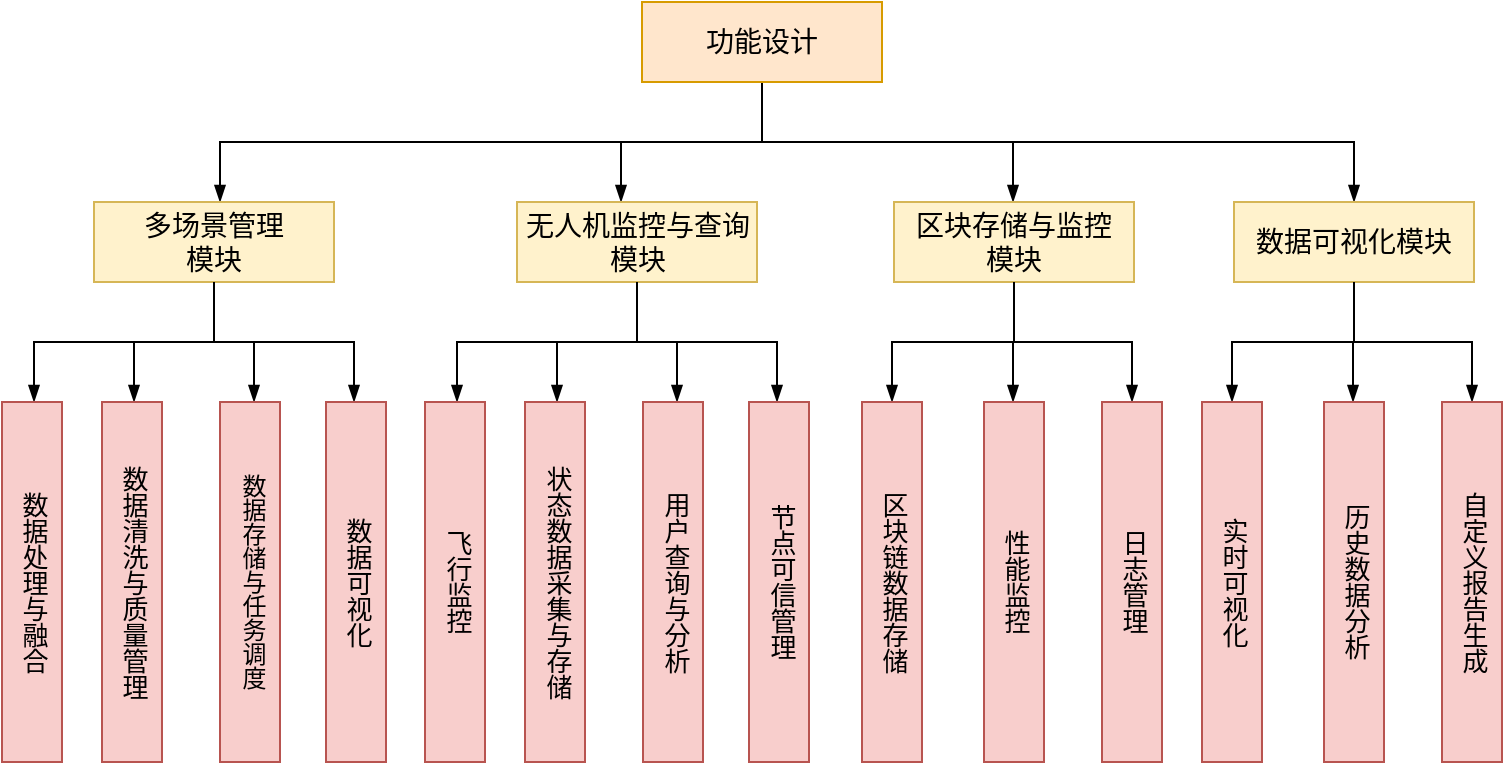<mxfile version="26.0.2">
  <diagram id="prtHgNgQTEPvFCAcTncT" name="Page-1">
    <mxGraphModel dx="769" dy="846" grid="1" gridSize="10" guides="1" tooltips="1" connect="1" arrows="1" fold="1" page="1" pageScale="1" pageWidth="827" pageHeight="1169" math="0" shadow="0">
      <root>
        <mxCell id="0" />
        <mxCell id="1" parent="0" />
        <mxCell id="Hq-lIqgvcT82al0O5TO0-2" value="" style="endArrow=blockThin;endFill=1;fontSize=11;edgeStyle=elbowEdgeStyle;elbow=vertical;rounded=0;exitX=0.5;exitY=1;exitDx=0;exitDy=0;" parent="1" source="Hq-lIqgvcT82al0O5TO0-8" edge="1">
          <mxGeometry relative="1" as="geometry">
            <mxPoint x="339" y="540" as="sourcePoint" />
            <mxPoint x="119" y="600" as="targetPoint" />
          </mxGeometry>
        </mxCell>
        <mxCell id="Hq-lIqgvcT82al0O5TO0-5" value="" style="endArrow=blockThin;endFill=1;fontSize=11;edgeStyle=elbowEdgeStyle;elbow=vertical;rounded=0;entryX=0.5;entryY=0;entryDx=0;entryDy=0;" parent="1" target="Hq-lIqgvcT82al0O5TO0-57" edge="1">
          <mxGeometry relative="1" as="geometry">
            <mxPoint x="390" y="540" as="sourcePoint" />
            <mxPoint x="716" y="600" as="targetPoint" />
          </mxGeometry>
        </mxCell>
        <mxCell id="Hq-lIqgvcT82al0O5TO0-7" value="" style="endArrow=blockThin;endFill=1;fontSize=11;edgeStyle=elbowEdgeStyle;elbow=vertical;rounded=0;" parent="1" edge="1">
          <mxGeometry relative="1" as="geometry">
            <mxPoint x="319.5" y="570" as="sourcePoint" />
            <mxPoint x="319.5" y="600" as="targetPoint" />
          </mxGeometry>
        </mxCell>
        <mxCell id="Hq-lIqgvcT82al0O5TO0-8" value="&lt;font style=&quot;font-size: 14px;&quot;&gt;功能设计&lt;/font&gt;" style="rounded=0;whiteSpace=wrap;html=1;fillColor=#ffe6cc;strokeColor=#d79b00;" parent="1" vertex="1">
          <mxGeometry x="330" y="500" width="120" height="40" as="geometry" />
        </mxCell>
        <mxCell id="Hq-lIqgvcT82al0O5TO0-9" value="" style="endArrow=blockThin;endFill=1;fontSize=11;edgeStyle=elbowEdgeStyle;elbow=vertical;rounded=0;" parent="1" edge="1">
          <mxGeometry relative="1" as="geometry">
            <mxPoint x="515.5" y="570" as="sourcePoint" />
            <mxPoint x="515.5" y="600" as="targetPoint" />
            <Array as="points">
              <mxPoint x="556" y="585" />
            </Array>
          </mxGeometry>
        </mxCell>
        <mxCell id="Hq-lIqgvcT82al0O5TO0-10" value="&lt;font style=&quot;font-size: 14px;&quot;&gt;多场景管理&lt;/font&gt;&lt;div&gt;&lt;font style=&quot;font-size: 14px;&quot;&gt;模块&lt;/font&gt;&lt;/div&gt;" style="rounded=0;whiteSpace=wrap;html=1;fillColor=#fff2cc;strokeColor=#d6b656;" parent="1" vertex="1">
          <mxGeometry x="56" y="600" width="120" height="40" as="geometry" />
        </mxCell>
        <mxCell id="Hq-lIqgvcT82al0O5TO0-15" value="" style="endArrow=blockThin;endFill=1;fontSize=11;edgeStyle=elbowEdgeStyle;elbow=vertical;rounded=0;" parent="1" edge="1">
          <mxGeometry relative="1" as="geometry">
            <mxPoint x="116" y="640" as="sourcePoint" />
            <mxPoint x="26" y="700" as="targetPoint" />
          </mxGeometry>
        </mxCell>
        <mxCell id="Hq-lIqgvcT82al0O5TO0-16" value="" style="endArrow=blockThin;endFill=1;fontSize=11;edgeStyle=elbowEdgeStyle;elbow=vertical;rounded=0;" parent="1" edge="1">
          <mxGeometry relative="1" as="geometry">
            <mxPoint x="116" y="640" as="sourcePoint" />
            <mxPoint x="186" y="700" as="targetPoint" />
            <Array as="points">
              <mxPoint x="206" y="670" />
            </Array>
          </mxGeometry>
        </mxCell>
        <mxCell id="Hq-lIqgvcT82al0O5TO0-18" value="" style="endArrow=blockThin;endFill=1;fontSize=11;edgeStyle=elbowEdgeStyle;elbow=vertical;rounded=0;" parent="1" edge="1">
          <mxGeometry relative="1" as="geometry">
            <mxPoint x="76" y="670" as="sourcePoint" />
            <mxPoint x="76" y="700" as="targetPoint" />
          </mxGeometry>
        </mxCell>
        <mxCell id="Hq-lIqgvcT82al0O5TO0-19" value="" style="endArrow=blockThin;endFill=1;fontSize=11;edgeStyle=elbowEdgeStyle;elbow=vertical;rounded=0;" parent="1" edge="1">
          <mxGeometry relative="1" as="geometry">
            <mxPoint x="136" y="670" as="sourcePoint" />
            <mxPoint x="136" y="700" as="targetPoint" />
          </mxGeometry>
        </mxCell>
        <mxCell id="Hq-lIqgvcT82al0O5TO0-20" value="&lt;font style=&quot;font-size: 13px;&quot;&gt;数据处理与融合&lt;/font&gt;" style="rounded=0;verticalAlign=middle;textDirection=vertical-rl;whiteSpace=wrap;html=1;align=center;fillColor=#f8cecc;strokeColor=#b85450;" parent="1" vertex="1">
          <mxGeometry x="10" y="700" width="30" height="180" as="geometry" />
        </mxCell>
        <mxCell id="Hq-lIqgvcT82al0O5TO0-27" value="&lt;span style=&quot;font-size: 13px;&quot;&gt;数据清洗与质量管理&lt;/span&gt;" style="rounded=0;verticalAlign=middle;textDirection=vertical-rl;whiteSpace=wrap;html=1;align=center;fillColor=#f8cecc;strokeColor=#b85450;" parent="1" vertex="1">
          <mxGeometry x="60" y="700" width="30" height="180" as="geometry" />
        </mxCell>
        <mxCell id="Hq-lIqgvcT82al0O5TO0-28" value="数据存储与任务调度" style="rounded=0;verticalAlign=middle;textDirection=vertical-rl;whiteSpace=wrap;html=1;align=center;fillColor=#f8cecc;strokeColor=#b85450;" parent="1" vertex="1">
          <mxGeometry x="119" y="700" width="30" height="180" as="geometry" />
        </mxCell>
        <mxCell id="Hq-lIqgvcT82al0O5TO0-29" value="&lt;span style=&quot;font-size: 13px;&quot;&gt;数据可视化&lt;/span&gt;" style="rounded=0;verticalAlign=middle;textDirection=vertical-rl;whiteSpace=wrap;html=1;align=center;fillColor=#f8cecc;strokeColor=#b85450;" parent="1" vertex="1">
          <mxGeometry x="172" y="700" width="30" height="180" as="geometry" />
        </mxCell>
        <mxCell id="Hq-lIqgvcT82al0O5TO0-30" value="&lt;font style=&quot;font-size: 14px;&quot;&gt;无人机监控与查询模块&lt;/font&gt;" style="rounded=0;whiteSpace=wrap;html=1;fillColor=#fff2cc;strokeColor=#d6b656;" parent="1" vertex="1">
          <mxGeometry x="267.5" y="600" width="120" height="40" as="geometry" />
        </mxCell>
        <mxCell id="Hq-lIqgvcT82al0O5TO0-31" value="" style="endArrow=blockThin;endFill=1;fontSize=11;edgeStyle=elbowEdgeStyle;elbow=vertical;rounded=0;" parent="1" edge="1">
          <mxGeometry relative="1" as="geometry">
            <mxPoint x="327.5" y="640" as="sourcePoint" />
            <mxPoint x="237.5" y="700" as="targetPoint" />
          </mxGeometry>
        </mxCell>
        <mxCell id="Hq-lIqgvcT82al0O5TO0-32" value="" style="endArrow=blockThin;endFill=1;fontSize=11;edgeStyle=elbowEdgeStyle;elbow=vertical;rounded=0;" parent="1" edge="1">
          <mxGeometry relative="1" as="geometry">
            <mxPoint x="327.5" y="640" as="sourcePoint" />
            <mxPoint x="397.5" y="700" as="targetPoint" />
            <Array as="points">
              <mxPoint x="417.5" y="670" />
            </Array>
          </mxGeometry>
        </mxCell>
        <mxCell id="Hq-lIqgvcT82al0O5TO0-33" value="" style="endArrow=blockThin;endFill=1;fontSize=11;edgeStyle=elbowEdgeStyle;elbow=vertical;rounded=0;" parent="1" edge="1">
          <mxGeometry relative="1" as="geometry">
            <mxPoint x="287.5" y="670" as="sourcePoint" />
            <mxPoint x="287.5" y="700" as="targetPoint" />
          </mxGeometry>
        </mxCell>
        <mxCell id="Hq-lIqgvcT82al0O5TO0-34" value="" style="endArrow=blockThin;endFill=1;fontSize=11;edgeStyle=elbowEdgeStyle;elbow=vertical;rounded=0;" parent="1" edge="1">
          <mxGeometry relative="1" as="geometry">
            <mxPoint x="347.5" y="670" as="sourcePoint" />
            <mxPoint x="347.5" y="700" as="targetPoint" />
          </mxGeometry>
        </mxCell>
        <mxCell id="Hq-lIqgvcT82al0O5TO0-35" value="&lt;span style=&quot;font-size: 13px;&quot;&gt;飞行监控&lt;/span&gt;" style="rounded=0;verticalAlign=middle;textDirection=vertical-rl;whiteSpace=wrap;html=1;align=center;fillColor=#f8cecc;strokeColor=#b85450;" parent="1" vertex="1">
          <mxGeometry x="221.5" y="700" width="30" height="180" as="geometry" />
        </mxCell>
        <mxCell id="Hq-lIqgvcT82al0O5TO0-36" value="&lt;font style=&quot;font-size: 13px;&quot;&gt;状态数据采集与存储&lt;/font&gt;" style="rounded=0;verticalAlign=middle;textDirection=vertical-rl;whiteSpace=wrap;html=1;align=center;fillColor=#f8cecc;strokeColor=#b85450;" parent="1" vertex="1">
          <mxGeometry x="271.5" y="700" width="30" height="180" as="geometry" />
        </mxCell>
        <mxCell id="Hq-lIqgvcT82al0O5TO0-37" value="&lt;font style=&quot;font-size: 13px;&quot;&gt;用户查询与分析&lt;/font&gt;" style="rounded=0;verticalAlign=middle;textDirection=vertical-rl;whiteSpace=wrap;html=1;align=center;fillColor=#f8cecc;strokeColor=#b85450;" parent="1" vertex="1">
          <mxGeometry x="330.5" y="700" width="30" height="180" as="geometry" />
        </mxCell>
        <mxCell id="Hq-lIqgvcT82al0O5TO0-38" value="&lt;font style=&quot;font-size: 13px;&quot;&gt;节点可信管理&lt;/font&gt;" style="rounded=0;verticalAlign=middle;textDirection=vertical-rl;whiteSpace=wrap;html=1;align=center;fillColor=#f8cecc;strokeColor=#b85450;" parent="1" vertex="1">
          <mxGeometry x="383.5" y="700" width="30" height="180" as="geometry" />
        </mxCell>
        <mxCell id="Hq-lIqgvcT82al0O5TO0-39" value="&lt;font style=&quot;font-size: 14px;&quot;&gt;区块存储与监控&lt;/font&gt;&lt;div&gt;&lt;font style=&quot;font-size: 14px;&quot;&gt;模块&lt;/font&gt;&lt;/div&gt;" style="rounded=0;whiteSpace=wrap;html=1;fillColor=#fff2cc;strokeColor=#d6b656;" parent="1" vertex="1">
          <mxGeometry x="456" y="600" width="120" height="40" as="geometry" />
        </mxCell>
        <mxCell id="Hq-lIqgvcT82al0O5TO0-40" value="" style="endArrow=blockThin;endFill=1;fontSize=11;edgeStyle=elbowEdgeStyle;elbow=vertical;rounded=0;entryX=0.5;entryY=0;entryDx=0;entryDy=0;" parent="1" target="Hq-lIqgvcT82al0O5TO0-44" edge="1">
          <mxGeometry relative="1" as="geometry">
            <mxPoint x="516" y="640" as="sourcePoint" />
            <mxPoint x="426" y="700" as="targetPoint" />
          </mxGeometry>
        </mxCell>
        <mxCell id="Hq-lIqgvcT82al0O5TO0-41" value="" style="endArrow=blockThin;endFill=1;fontSize=11;edgeStyle=elbowEdgeStyle;elbow=vertical;rounded=0;entryX=0.5;entryY=0;entryDx=0;entryDy=0;" parent="1" target="Hq-lIqgvcT82al0O5TO0-46" edge="1">
          <mxGeometry relative="1" as="geometry">
            <mxPoint x="516" y="640" as="sourcePoint" />
            <mxPoint x="586" y="700" as="targetPoint" />
            <Array as="points">
              <mxPoint x="606" y="670" />
            </Array>
          </mxGeometry>
        </mxCell>
        <mxCell id="Hq-lIqgvcT82al0O5TO0-42" value="" style="endArrow=blockThin;endFill=1;fontSize=11;edgeStyle=elbowEdgeStyle;elbow=vertical;rounded=0;" parent="1" edge="1">
          <mxGeometry relative="1" as="geometry">
            <mxPoint x="515.5" y="670" as="sourcePoint" />
            <mxPoint x="515.5" y="700" as="targetPoint" />
          </mxGeometry>
        </mxCell>
        <mxCell id="Hq-lIqgvcT82al0O5TO0-44" value="&lt;font style=&quot;font-size: 13px;&quot;&gt;区块链数据存储&lt;/font&gt;" style="rounded=0;verticalAlign=middle;textDirection=vertical-rl;whiteSpace=wrap;html=1;align=center;fillColor=#f8cecc;strokeColor=#b85450;" parent="1" vertex="1">
          <mxGeometry x="440" y="700" width="30" height="180" as="geometry" />
        </mxCell>
        <mxCell id="Hq-lIqgvcT82al0O5TO0-45" value="&lt;font style=&quot;font-size: 13px;&quot;&gt;性能监控&lt;/font&gt;" style="rounded=0;verticalAlign=middle;textDirection=vertical-rl;whiteSpace=wrap;html=1;align=center;fillColor=#f8cecc;strokeColor=#b85450;" parent="1" vertex="1">
          <mxGeometry x="501" y="700" width="30" height="180" as="geometry" />
        </mxCell>
        <mxCell id="Hq-lIqgvcT82al0O5TO0-46" value="&lt;font style=&quot;font-size: 13px;&quot;&gt;日志管理&lt;/font&gt;" style="rounded=0;verticalAlign=middle;textDirection=vertical-rl;whiteSpace=wrap;html=1;align=center;fillColor=#f8cecc;strokeColor=#b85450;" parent="1" vertex="1">
          <mxGeometry x="560" y="700" width="30" height="180" as="geometry" />
        </mxCell>
        <mxCell id="Hq-lIqgvcT82al0O5TO0-57" value="&lt;span style=&quot;font-size: 14px;&quot;&gt;数据可视化模块&lt;/span&gt;" style="rounded=0;whiteSpace=wrap;html=1;fillColor=#fff2cc;strokeColor=#d6b656;" parent="1" vertex="1">
          <mxGeometry x="626" y="600" width="120" height="40" as="geometry" />
        </mxCell>
        <mxCell id="Hq-lIqgvcT82al0O5TO0-58" value="" style="endArrow=blockThin;endFill=1;fontSize=11;edgeStyle=elbowEdgeStyle;elbow=vertical;rounded=0;entryX=0.5;entryY=0;entryDx=0;entryDy=0;" parent="1" target="Hq-lIqgvcT82al0O5TO0-61" edge="1">
          <mxGeometry relative="1" as="geometry">
            <mxPoint x="686" y="640" as="sourcePoint" />
            <mxPoint x="596" y="700" as="targetPoint" />
          </mxGeometry>
        </mxCell>
        <mxCell id="Hq-lIqgvcT82al0O5TO0-59" value="" style="endArrow=blockThin;endFill=1;fontSize=11;edgeStyle=elbowEdgeStyle;elbow=vertical;rounded=0;entryX=0.5;entryY=0;entryDx=0;entryDy=0;" parent="1" target="Hq-lIqgvcT82al0O5TO0-63" edge="1">
          <mxGeometry relative="1" as="geometry">
            <mxPoint x="686" y="640" as="sourcePoint" />
            <mxPoint x="756" y="700" as="targetPoint" />
            <Array as="points">
              <mxPoint x="776" y="670" />
            </Array>
          </mxGeometry>
        </mxCell>
        <mxCell id="Hq-lIqgvcT82al0O5TO0-60" value="" style="endArrow=blockThin;endFill=1;fontSize=11;edgeStyle=elbowEdgeStyle;elbow=vertical;rounded=0;" parent="1" edge="1">
          <mxGeometry relative="1" as="geometry">
            <mxPoint x="685.5" y="670" as="sourcePoint" />
            <mxPoint x="685.5" y="700" as="targetPoint" />
          </mxGeometry>
        </mxCell>
        <mxCell id="Hq-lIqgvcT82al0O5TO0-61" value="&lt;font style=&quot;font-size: 13px;&quot;&gt;实时可视化&lt;/font&gt;" style="rounded=0;verticalAlign=middle;textDirection=vertical-rl;whiteSpace=wrap;html=1;align=center;fillColor=#f8cecc;strokeColor=#b85450;" parent="1" vertex="1">
          <mxGeometry x="610" y="700" width="30" height="180" as="geometry" />
        </mxCell>
        <mxCell id="Hq-lIqgvcT82al0O5TO0-62" value="&lt;font style=&quot;font-size: 13px;&quot;&gt;历史数据分析&lt;/font&gt;" style="rounded=0;verticalAlign=middle;textDirection=vertical-rl;whiteSpace=wrap;html=1;align=center;fillColor=#f8cecc;strokeColor=#b85450;" parent="1" vertex="1">
          <mxGeometry x="671" y="700" width="30" height="180" as="geometry" />
        </mxCell>
        <mxCell id="Hq-lIqgvcT82al0O5TO0-63" value="&lt;font style=&quot;font-size: 13px;&quot;&gt;自定义报告生成&lt;/font&gt;" style="rounded=0;verticalAlign=middle;textDirection=vertical-rl;whiteSpace=wrap;html=1;align=center;fillColor=#f8cecc;strokeColor=#b85450;" parent="1" vertex="1">
          <mxGeometry x="730" y="700" width="30" height="180" as="geometry" />
        </mxCell>
      </root>
    </mxGraphModel>
  </diagram>
</mxfile>
